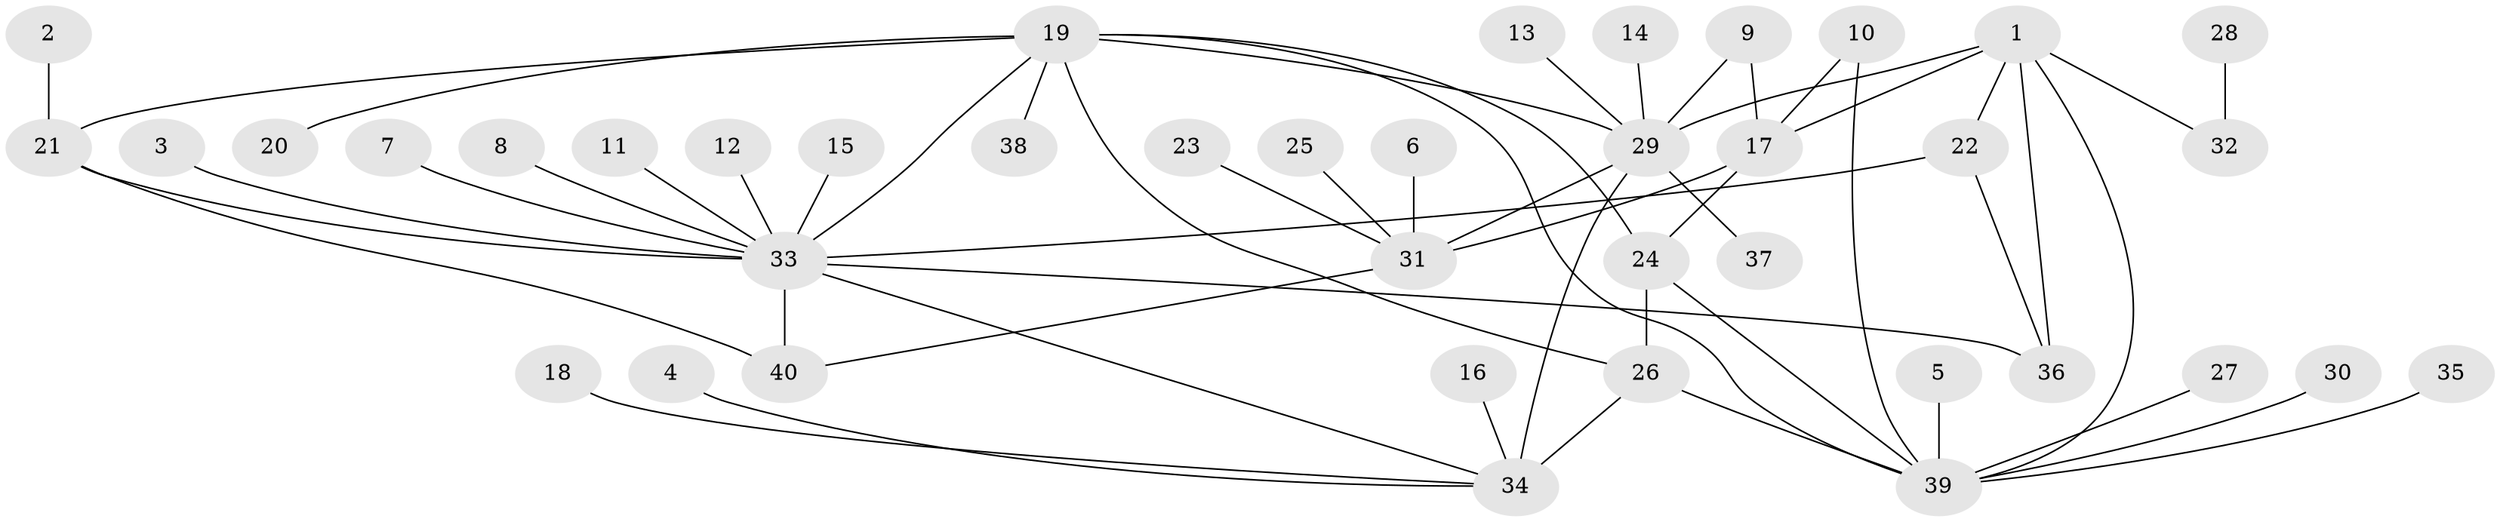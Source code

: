 // original degree distribution, {10: 0.0125, 5: 0.0625, 6: 0.0875, 9: 0.025, 3: 0.05, 14: 0.0125, 11: 0.0125, 8: 0.0125, 4: 0.0125, 1: 0.6, 2: 0.1125}
// Generated by graph-tools (version 1.1) at 2025/50/03/09/25 03:50:31]
// undirected, 40 vertices, 55 edges
graph export_dot {
graph [start="1"]
  node [color=gray90,style=filled];
  1;
  2;
  3;
  4;
  5;
  6;
  7;
  8;
  9;
  10;
  11;
  12;
  13;
  14;
  15;
  16;
  17;
  18;
  19;
  20;
  21;
  22;
  23;
  24;
  25;
  26;
  27;
  28;
  29;
  30;
  31;
  32;
  33;
  34;
  35;
  36;
  37;
  38;
  39;
  40;
  1 -- 17 [weight=1.0];
  1 -- 22 [weight=2.0];
  1 -- 29 [weight=1.0];
  1 -- 32 [weight=1.0];
  1 -- 36 [weight=2.0];
  1 -- 39 [weight=1.0];
  2 -- 21 [weight=1.0];
  3 -- 33 [weight=1.0];
  4 -- 34 [weight=1.0];
  5 -- 39 [weight=1.0];
  6 -- 31 [weight=1.0];
  7 -- 33 [weight=1.0];
  8 -- 33 [weight=1.0];
  9 -- 17 [weight=1.0];
  9 -- 29 [weight=1.0];
  10 -- 17 [weight=1.0];
  10 -- 39 [weight=1.0];
  11 -- 33 [weight=1.0];
  12 -- 33 [weight=1.0];
  13 -- 29 [weight=1.0];
  14 -- 29 [weight=1.0];
  15 -- 33 [weight=1.0];
  16 -- 34 [weight=1.0];
  17 -- 24 [weight=1.0];
  17 -- 31 [weight=3.0];
  18 -- 34 [weight=1.0];
  19 -- 20 [weight=1.0];
  19 -- 21 [weight=1.0];
  19 -- 24 [weight=1.0];
  19 -- 26 [weight=1.0];
  19 -- 29 [weight=1.0];
  19 -- 33 [weight=1.0];
  19 -- 38 [weight=1.0];
  19 -- 39 [weight=1.0];
  21 -- 33 [weight=1.0];
  21 -- 40 [weight=2.0];
  22 -- 33 [weight=1.0];
  22 -- 36 [weight=1.0];
  23 -- 31 [weight=1.0];
  24 -- 26 [weight=1.0];
  24 -- 39 [weight=1.0];
  25 -- 31 [weight=1.0];
  26 -- 34 [weight=1.0];
  26 -- 39 [weight=1.0];
  27 -- 39 [weight=1.0];
  28 -- 32 [weight=1.0];
  29 -- 31 [weight=1.0];
  29 -- 34 [weight=3.0];
  29 -- 37 [weight=1.0];
  30 -- 39 [weight=1.0];
  31 -- 40 [weight=1.0];
  33 -- 34 [weight=1.0];
  33 -- 36 [weight=1.0];
  33 -- 40 [weight=2.0];
  35 -- 39 [weight=1.0];
}
